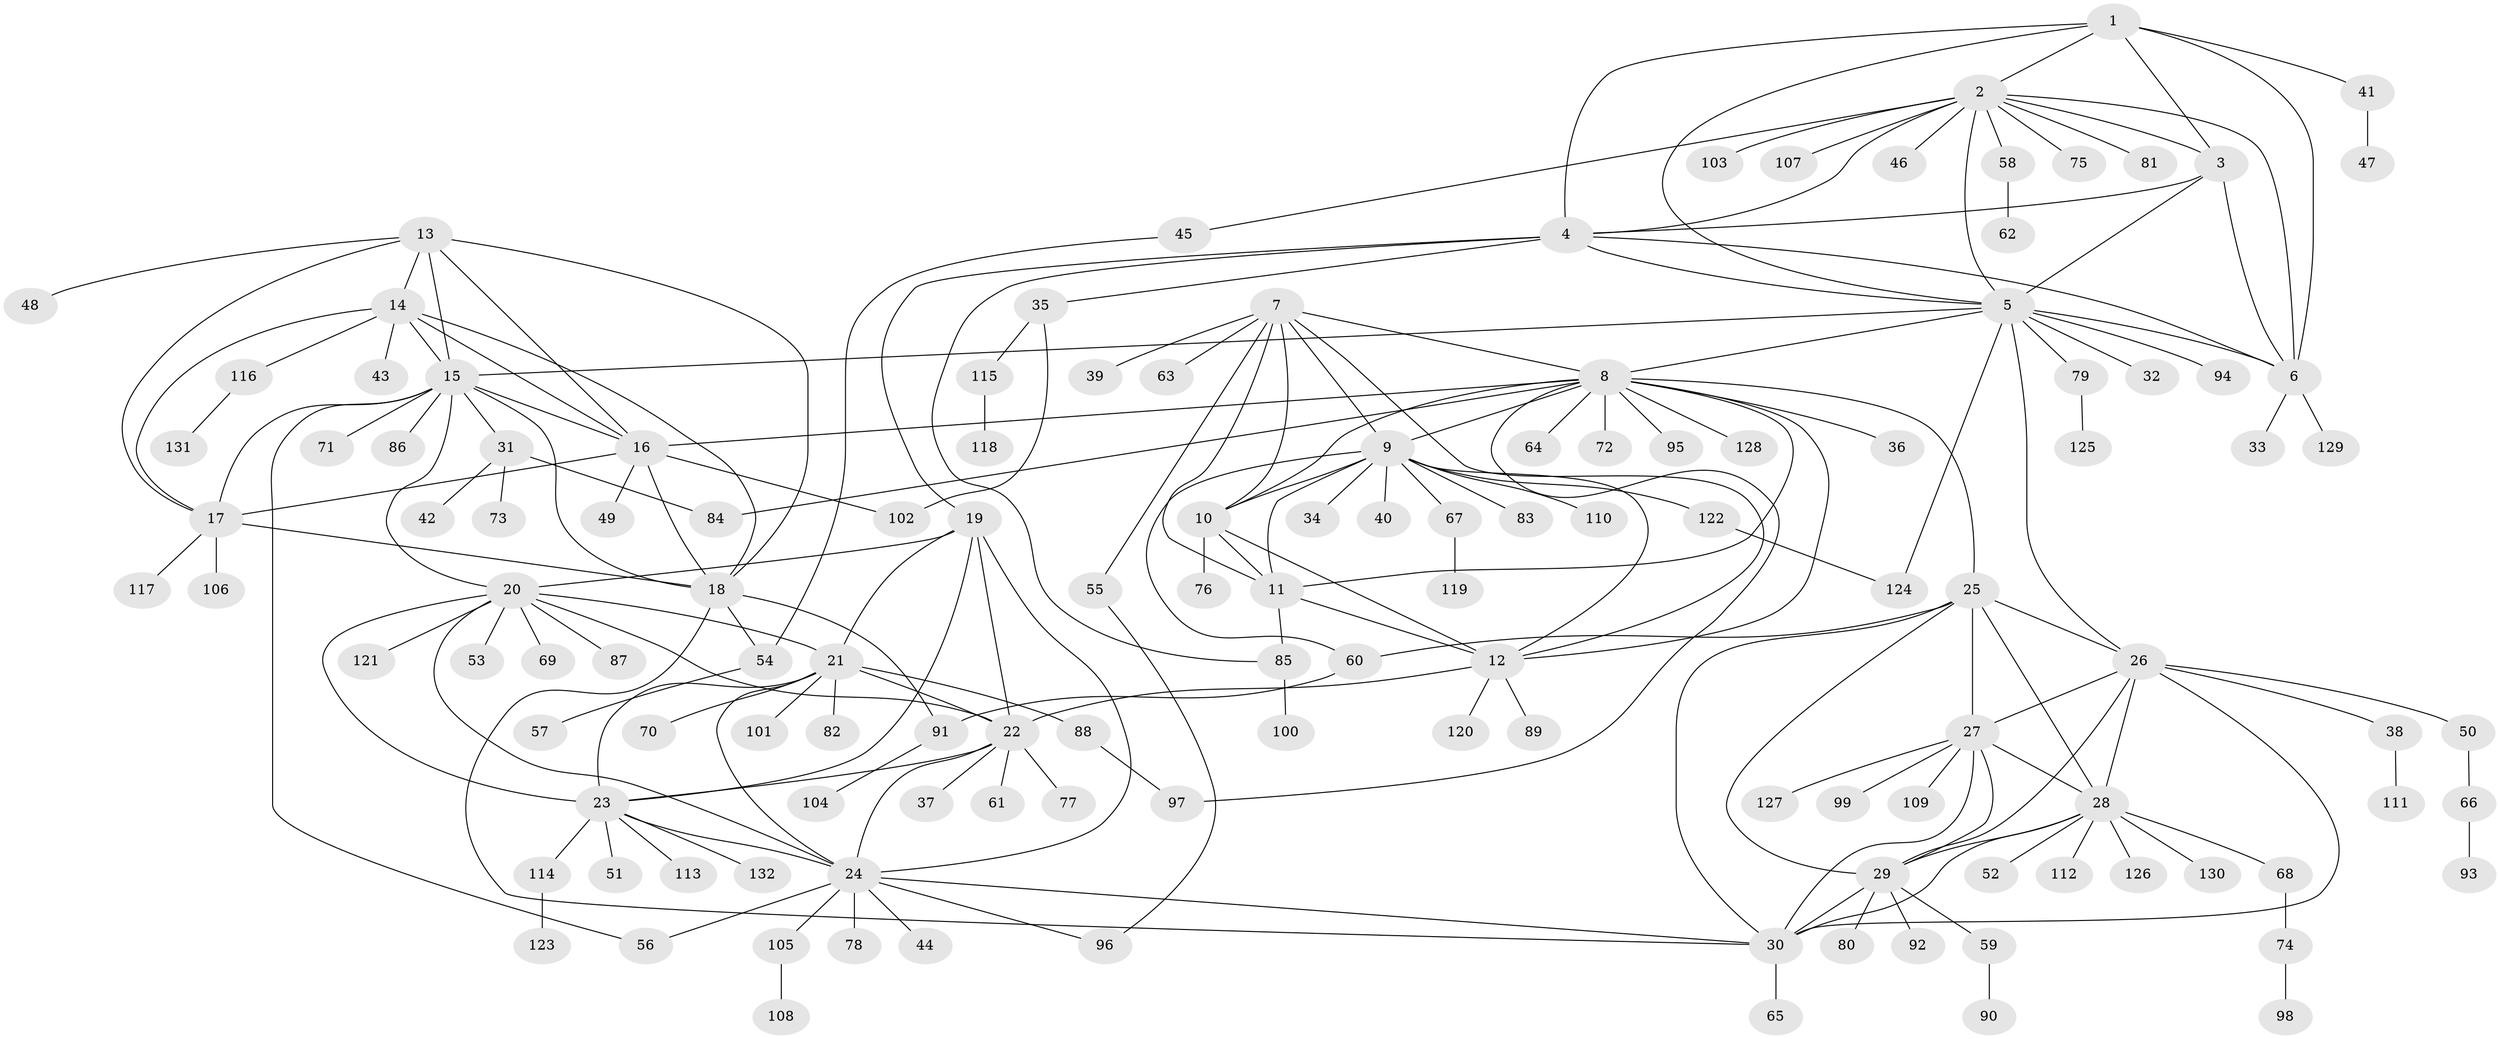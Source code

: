 // Generated by graph-tools (version 1.1) at 2025/02/03/09/25 03:02:35]
// undirected, 132 vertices, 197 edges
graph export_dot {
graph [start="1"]
  node [color=gray90,style=filled];
  1;
  2;
  3;
  4;
  5;
  6;
  7;
  8;
  9;
  10;
  11;
  12;
  13;
  14;
  15;
  16;
  17;
  18;
  19;
  20;
  21;
  22;
  23;
  24;
  25;
  26;
  27;
  28;
  29;
  30;
  31;
  32;
  33;
  34;
  35;
  36;
  37;
  38;
  39;
  40;
  41;
  42;
  43;
  44;
  45;
  46;
  47;
  48;
  49;
  50;
  51;
  52;
  53;
  54;
  55;
  56;
  57;
  58;
  59;
  60;
  61;
  62;
  63;
  64;
  65;
  66;
  67;
  68;
  69;
  70;
  71;
  72;
  73;
  74;
  75;
  76;
  77;
  78;
  79;
  80;
  81;
  82;
  83;
  84;
  85;
  86;
  87;
  88;
  89;
  90;
  91;
  92;
  93;
  94;
  95;
  96;
  97;
  98;
  99;
  100;
  101;
  102;
  103;
  104;
  105;
  106;
  107;
  108;
  109;
  110;
  111;
  112;
  113;
  114;
  115;
  116;
  117;
  118;
  119;
  120;
  121;
  122;
  123;
  124;
  125;
  126;
  127;
  128;
  129;
  130;
  131;
  132;
  1 -- 2;
  1 -- 3;
  1 -- 4;
  1 -- 5;
  1 -- 6;
  1 -- 41;
  2 -- 3;
  2 -- 4;
  2 -- 5;
  2 -- 6;
  2 -- 45;
  2 -- 46;
  2 -- 58;
  2 -- 75;
  2 -- 81;
  2 -- 103;
  2 -- 107;
  3 -- 4;
  3 -- 5;
  3 -- 6;
  4 -- 5;
  4 -- 6;
  4 -- 19;
  4 -- 35;
  4 -- 85;
  5 -- 6;
  5 -- 8;
  5 -- 15;
  5 -- 26;
  5 -- 32;
  5 -- 79;
  5 -- 94;
  5 -- 124;
  6 -- 33;
  6 -- 129;
  7 -- 8;
  7 -- 9;
  7 -- 10;
  7 -- 11;
  7 -- 12;
  7 -- 39;
  7 -- 55;
  7 -- 63;
  8 -- 9;
  8 -- 10;
  8 -- 11;
  8 -- 12;
  8 -- 16;
  8 -- 25;
  8 -- 36;
  8 -- 64;
  8 -- 72;
  8 -- 84;
  8 -- 95;
  8 -- 97;
  8 -- 128;
  9 -- 10;
  9 -- 11;
  9 -- 12;
  9 -- 34;
  9 -- 40;
  9 -- 60;
  9 -- 67;
  9 -- 83;
  9 -- 110;
  9 -- 122;
  10 -- 11;
  10 -- 12;
  10 -- 76;
  11 -- 12;
  11 -- 85;
  12 -- 22;
  12 -- 89;
  12 -- 120;
  13 -- 14;
  13 -- 15;
  13 -- 16;
  13 -- 17;
  13 -- 18;
  13 -- 48;
  14 -- 15;
  14 -- 16;
  14 -- 17;
  14 -- 18;
  14 -- 43;
  14 -- 116;
  15 -- 16;
  15 -- 17;
  15 -- 18;
  15 -- 20;
  15 -- 31;
  15 -- 56;
  15 -- 71;
  15 -- 86;
  16 -- 17;
  16 -- 18;
  16 -- 49;
  16 -- 102;
  17 -- 18;
  17 -- 106;
  17 -- 117;
  18 -- 30;
  18 -- 54;
  18 -- 91;
  19 -- 20;
  19 -- 21;
  19 -- 22;
  19 -- 23;
  19 -- 24;
  20 -- 21;
  20 -- 22;
  20 -- 23;
  20 -- 24;
  20 -- 53;
  20 -- 69;
  20 -- 87;
  20 -- 121;
  21 -- 22;
  21 -- 23;
  21 -- 24;
  21 -- 70;
  21 -- 82;
  21 -- 88;
  21 -- 101;
  22 -- 23;
  22 -- 24;
  22 -- 37;
  22 -- 61;
  22 -- 77;
  23 -- 24;
  23 -- 51;
  23 -- 113;
  23 -- 114;
  23 -- 132;
  24 -- 30;
  24 -- 44;
  24 -- 56;
  24 -- 78;
  24 -- 96;
  24 -- 105;
  25 -- 26;
  25 -- 27;
  25 -- 28;
  25 -- 29;
  25 -- 30;
  25 -- 60;
  26 -- 27;
  26 -- 28;
  26 -- 29;
  26 -- 30;
  26 -- 38;
  26 -- 50;
  27 -- 28;
  27 -- 29;
  27 -- 30;
  27 -- 99;
  27 -- 109;
  27 -- 127;
  28 -- 29;
  28 -- 30;
  28 -- 52;
  28 -- 68;
  28 -- 112;
  28 -- 126;
  28 -- 130;
  29 -- 30;
  29 -- 59;
  29 -- 80;
  29 -- 92;
  30 -- 65;
  31 -- 42;
  31 -- 73;
  31 -- 84;
  35 -- 102;
  35 -- 115;
  38 -- 111;
  41 -- 47;
  45 -- 54;
  50 -- 66;
  54 -- 57;
  55 -- 96;
  58 -- 62;
  59 -- 90;
  60 -- 91;
  66 -- 93;
  67 -- 119;
  68 -- 74;
  74 -- 98;
  79 -- 125;
  85 -- 100;
  88 -- 97;
  91 -- 104;
  105 -- 108;
  114 -- 123;
  115 -- 118;
  116 -- 131;
  122 -- 124;
}
